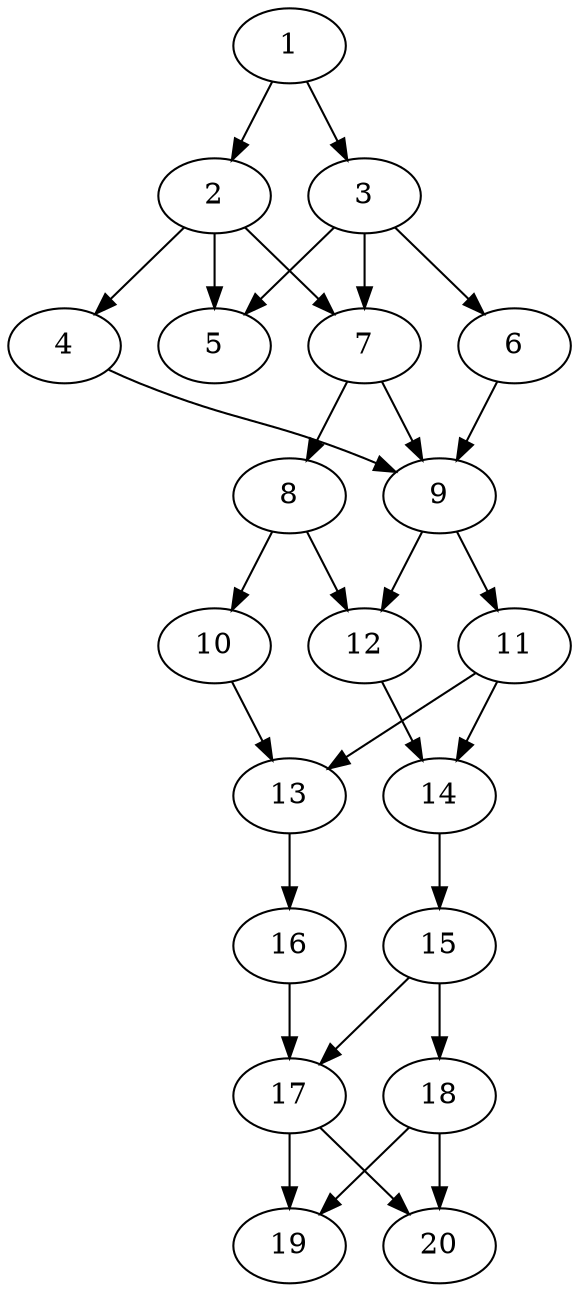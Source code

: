 // DAG automatically generated by daggen at Sat Jul 27 15:36:23 2019
// ./daggen --dot -n 20 --ccr 0.4 --fat 0.4 --regular 0.5 --density 0.7 --mindata 5242880 --maxdata 52428800 
digraph G {
  1 [size="38305280", alpha="0.08", expect_size="15322112"] 
  1 -> 2 [size ="15322112"]
  1 -> 3 [size ="15322112"]
  2 [size="76344320", alpha="0.17", expect_size="30537728"] 
  2 -> 4 [size ="30537728"]
  2 -> 5 [size ="30537728"]
  2 -> 7 [size ="30537728"]
  3 [size="87411200", alpha="0.04", expect_size="34964480"] 
  3 -> 5 [size ="34964480"]
  3 -> 6 [size ="34964480"]
  3 -> 7 [size ="34964480"]
  4 [size="82106880", alpha="0.07", expect_size="32842752"] 
  4 -> 9 [size ="32842752"]
  5 [size="74432000", alpha="0.13", expect_size="29772800"] 
  6 [size="74227200", alpha="0.02", expect_size="29690880"] 
  6 -> 9 [size ="29690880"]
  7 [size="99159040", alpha="0.17", expect_size="39663616"] 
  7 -> 8 [size ="39663616"]
  7 -> 9 [size ="39663616"]
  8 [size="58316800", alpha="0.03", expect_size="23326720"] 
  8 -> 10 [size ="23326720"]
  8 -> 12 [size ="23326720"]
  9 [size="40481280", alpha="0.16", expect_size="16192512"] 
  9 -> 11 [size ="16192512"]
  9 -> 12 [size ="16192512"]
  10 [size="75699200", alpha="0.02", expect_size="30279680"] 
  10 -> 13 [size ="30279680"]
  11 [size="123445760", alpha="0.15", expect_size="49378304"] 
  11 -> 13 [size ="49378304"]
  11 -> 14 [size ="49378304"]
  12 [size="50501120", alpha="0.08", expect_size="20200448"] 
  12 -> 14 [size ="20200448"]
  13 [size="32727040", alpha="0.14", expect_size="13090816"] 
  13 -> 16 [size ="13090816"]
  14 [size="55720960", alpha="0.10", expect_size="22288384"] 
  14 -> 15 [size ="22288384"]
  15 [size="97886720", alpha="0.17", expect_size="39154688"] 
  15 -> 17 [size ="39154688"]
  15 -> 18 [size ="39154688"]
  16 [size="55096320", alpha="0.09", expect_size="22038528"] 
  16 -> 17 [size ="22038528"]
  17 [size="64952320", alpha="0.19", expect_size="25980928"] 
  17 -> 19 [size ="25980928"]
  17 -> 20 [size ="25980928"]
  18 [size="48865280", alpha="0.12", expect_size="19546112"] 
  18 -> 19 [size ="19546112"]
  18 -> 20 [size ="19546112"]
  19 [size="67545600", alpha="0.12", expect_size="27018240"] 
  20 [size="42839040", alpha="0.00", expect_size="17135616"] 
}
